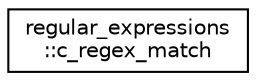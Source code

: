 digraph "Graphical Class Hierarchy"
{
 // LATEX_PDF_SIZE
  edge [fontname="Helvetica",fontsize="10",labelfontname="Helvetica",labelfontsize="10"];
  node [fontname="Helvetica",fontsize="10",shape=record];
  rankdir="LR";
  Node0 [label="regular_expressions\l::c_regex_match",height=0.2,width=0.4,color="black", fillcolor="white", style="filled",URL="$interfaceregular__expressions_1_1c__regex__match.html",tooltip=" "];
}
